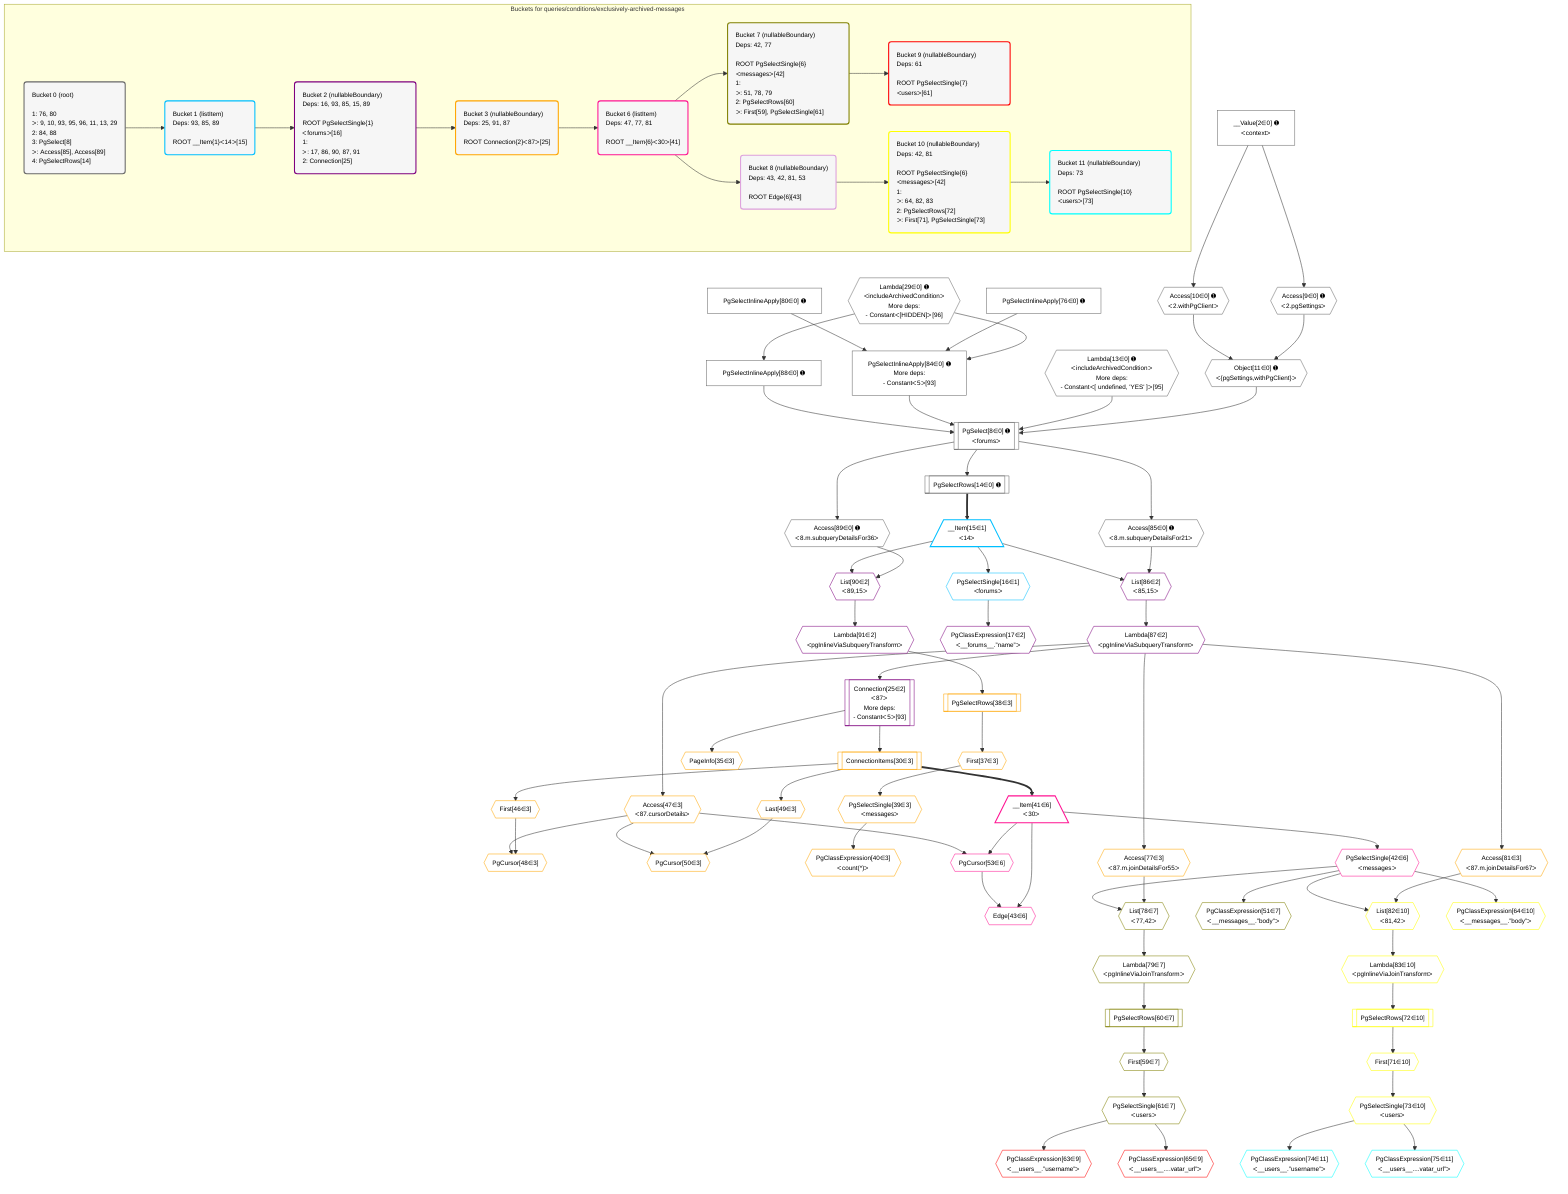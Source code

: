 %%{init: {'themeVariables': { 'fontSize': '12px'}}}%%
graph TD
    classDef path fill:#eee,stroke:#000,color:#000
    classDef plan fill:#fff,stroke-width:1px,color:#000
    classDef itemplan fill:#fff,stroke-width:2px,color:#000
    classDef unbatchedplan fill:#dff,stroke-width:1px,color:#000
    classDef sideeffectplan fill:#fcc,stroke-width:2px,color:#000
    classDef bucket fill:#f6f6f6,color:#000,stroke-width:2px,text-align:left

    subgraph "Buckets for queries/conditions/exclusively-archived-messages"
    Bucket0("Bucket 0 (root)<br /><br />1: 76, 80<br />ᐳ: 9, 10, 93, 95, 96, 11, 13, 29<br />2: 84, 88<br />3: PgSelect[8]<br />ᐳ: Access[85], Access[89]<br />4: PgSelectRows[14]"):::bucket
    Bucket1("Bucket 1 (listItem)<br />Deps: 93, 85, 89<br /><br />ROOT __Item{1}ᐸ14ᐳ[15]"):::bucket
    Bucket2("Bucket 2 (nullableBoundary)<br />Deps: 16, 93, 85, 15, 89<br /><br />ROOT PgSelectSingle{1}ᐸforumsᐳ[16]<br />1: <br />ᐳ: 17, 86, 90, 87, 91<br />2: Connection[25]"):::bucket
    Bucket3("Bucket 3 (nullableBoundary)<br />Deps: 25, 91, 87<br /><br />ROOT Connection{2}ᐸ87ᐳ[25]"):::bucket
    Bucket6("Bucket 6 (listItem)<br />Deps: 47, 77, 81<br /><br />ROOT __Item{6}ᐸ30ᐳ[41]"):::bucket
    Bucket7("Bucket 7 (nullableBoundary)<br />Deps: 42, 77<br /><br />ROOT PgSelectSingle{6}ᐸmessagesᐳ[42]<br />1: <br />ᐳ: 51, 78, 79<br />2: PgSelectRows[60]<br />ᐳ: First[59], PgSelectSingle[61]"):::bucket
    Bucket8("Bucket 8 (nullableBoundary)<br />Deps: 43, 42, 81, 53<br /><br />ROOT Edge{6}[43]"):::bucket
    Bucket9("Bucket 9 (nullableBoundary)<br />Deps: 61<br /><br />ROOT PgSelectSingle{7}ᐸusersᐳ[61]"):::bucket
    Bucket10("Bucket 10 (nullableBoundary)<br />Deps: 42, 81<br /><br />ROOT PgSelectSingle{6}ᐸmessagesᐳ[42]<br />1: <br />ᐳ: 64, 82, 83<br />2: PgSelectRows[72]<br />ᐳ: First[71], PgSelectSingle[73]"):::bucket
    Bucket11("Bucket 11 (nullableBoundary)<br />Deps: 73<br /><br />ROOT PgSelectSingle{10}ᐸusersᐳ[73]"):::bucket
    end
    Bucket0 --> Bucket1
    Bucket1 --> Bucket2
    Bucket2 --> Bucket3
    Bucket3 --> Bucket6
    Bucket6 --> Bucket7 & Bucket8
    Bucket7 --> Bucket9
    Bucket8 --> Bucket10
    Bucket10 --> Bucket11

    %% plan dependencies
    PgSelect8[["PgSelect[8∈0] ➊<br />ᐸforumsᐳ"]]:::plan
    Object11{{"Object[11∈0] ➊<br />ᐸ{pgSettings,withPgClient}ᐳ"}}:::plan
    Lambda13{{"Lambda[13∈0] ➊<br />ᐸincludeArchivedConditionᐳ<br />More deps:<br />- Constantᐸ[ undefined, 'YES' ]ᐳ[95]"}}:::plan
    PgSelectInlineApply84["PgSelectInlineApply[84∈0] ➊<br />More deps:<br />- Constantᐸ5ᐳ[93]"]:::plan
    PgSelectInlineApply88["PgSelectInlineApply[88∈0] ➊"]:::plan
    Object11 & Lambda13 & PgSelectInlineApply84 & PgSelectInlineApply88 --> PgSelect8
    Lambda29{{"Lambda[29∈0] ➊<br />ᐸincludeArchivedConditionᐳ<br />More deps:<br />- Constantᐸ[HIDDEN]ᐳ[96]"}}:::plan
    PgSelectInlineApply76["PgSelectInlineApply[76∈0] ➊"]:::plan
    PgSelectInlineApply80["PgSelectInlineApply[80∈0] ➊"]:::plan
    Lambda29 & PgSelectInlineApply76 & PgSelectInlineApply80 --> PgSelectInlineApply84
    Access9{{"Access[9∈0] ➊<br />ᐸ2.pgSettingsᐳ"}}:::plan
    Access10{{"Access[10∈0] ➊<br />ᐸ2.withPgClientᐳ"}}:::plan
    Access9 & Access10 --> Object11
    __Value2["__Value[2∈0] ➊<br />ᐸcontextᐳ"]:::plan
    __Value2 --> Access9
    __Value2 --> Access10
    PgSelectRows14[["PgSelectRows[14∈0] ➊"]]:::plan
    PgSelect8 --> PgSelectRows14
    Access85{{"Access[85∈0] ➊<br />ᐸ8.m.subqueryDetailsFor21ᐳ"}}:::plan
    PgSelect8 --> Access85
    Lambda29 --> PgSelectInlineApply88
    Access89{{"Access[89∈0] ➊<br />ᐸ8.m.subqueryDetailsFor36ᐳ"}}:::plan
    PgSelect8 --> Access89
    __Item15[/"__Item[15∈1]<br />ᐸ14ᐳ"\]:::itemplan
    PgSelectRows14 ==> __Item15
    PgSelectSingle16{{"PgSelectSingle[16∈1]<br />ᐸforumsᐳ"}}:::plan
    __Item15 --> PgSelectSingle16
    Connection25[["Connection[25∈2]<br />ᐸ87ᐳ<br />More deps:<br />- Constantᐸ5ᐳ[93]"]]:::plan
    Lambda87{{"Lambda[87∈2]<br />ᐸpgInlineViaSubqueryTransformᐳ"}}:::plan
    Lambda87 --> Connection25
    List86{{"List[86∈2]<br />ᐸ85,15ᐳ"}}:::plan
    Access85 & __Item15 --> List86
    List90{{"List[90∈2]<br />ᐸ89,15ᐳ"}}:::plan
    Access89 & __Item15 --> List90
    PgClassExpression17{{"PgClassExpression[17∈2]<br />ᐸ__forums__.”name”ᐳ"}}:::plan
    PgSelectSingle16 --> PgClassExpression17
    List86 --> Lambda87
    Lambda91{{"Lambda[91∈2]<br />ᐸpgInlineViaSubqueryTransformᐳ"}}:::plan
    List90 --> Lambda91
    PgCursor48{{"PgCursor[48∈3]"}}:::plan
    First46{{"First[46∈3]"}}:::plan
    Access47{{"Access[47∈3]<br />ᐸ87.cursorDetailsᐳ"}}:::plan
    First46 & Access47 --> PgCursor48
    PgCursor50{{"PgCursor[50∈3]"}}:::plan
    Last49{{"Last[49∈3]"}}:::plan
    Last49 & Access47 --> PgCursor50
    ConnectionItems30[["ConnectionItems[30∈3]"]]:::plan
    Connection25 --> ConnectionItems30
    PageInfo35{{"PageInfo[35∈3]"}}:::plan
    Connection25 --> PageInfo35
    First37{{"First[37∈3]"}}:::plan
    PgSelectRows38[["PgSelectRows[38∈3]"]]:::plan
    PgSelectRows38 --> First37
    Lambda91 --> PgSelectRows38
    PgSelectSingle39{{"PgSelectSingle[39∈3]<br />ᐸmessagesᐳ"}}:::plan
    First37 --> PgSelectSingle39
    PgClassExpression40{{"PgClassExpression[40∈3]<br />ᐸcount(*)ᐳ"}}:::plan
    PgSelectSingle39 --> PgClassExpression40
    ConnectionItems30 --> First46
    Lambda87 --> Access47
    ConnectionItems30 --> Last49
    Access77{{"Access[77∈3]<br />ᐸ87.m.joinDetailsFor55ᐳ"}}:::plan
    Lambda87 --> Access77
    Access81{{"Access[81∈3]<br />ᐸ87.m.joinDetailsFor67ᐳ"}}:::plan
    Lambda87 --> Access81
    Edge43{{"Edge[43∈6]"}}:::plan
    __Item41[/"__Item[41∈6]<br />ᐸ30ᐳ"\]:::itemplan
    PgCursor53{{"PgCursor[53∈6]"}}:::plan
    __Item41 & PgCursor53 --> Edge43
    __Item41 & Access47 --> PgCursor53
    ConnectionItems30 ==> __Item41
    PgSelectSingle42{{"PgSelectSingle[42∈6]<br />ᐸmessagesᐳ"}}:::plan
    __Item41 --> PgSelectSingle42
    List78{{"List[78∈7]<br />ᐸ77,42ᐳ"}}:::plan
    Access77 & PgSelectSingle42 --> List78
    PgClassExpression51{{"PgClassExpression[51∈7]<br />ᐸ__messages__.”body”ᐳ"}}:::plan
    PgSelectSingle42 --> PgClassExpression51
    First59{{"First[59∈7]"}}:::plan
    PgSelectRows60[["PgSelectRows[60∈7]"]]:::plan
    PgSelectRows60 --> First59
    Lambda79{{"Lambda[79∈7]<br />ᐸpgInlineViaJoinTransformᐳ"}}:::plan
    Lambda79 --> PgSelectRows60
    PgSelectSingle61{{"PgSelectSingle[61∈7]<br />ᐸusersᐳ"}}:::plan
    First59 --> PgSelectSingle61
    List78 --> Lambda79
    PgClassExpression63{{"PgClassExpression[63∈9]<br />ᐸ__users__.”username”ᐳ"}}:::plan
    PgSelectSingle61 --> PgClassExpression63
    PgClassExpression65{{"PgClassExpression[65∈9]<br />ᐸ__users__....vatar_url”ᐳ"}}:::plan
    PgSelectSingle61 --> PgClassExpression65
    List82{{"List[82∈10]<br />ᐸ81,42ᐳ"}}:::plan
    Access81 & PgSelectSingle42 --> List82
    PgClassExpression64{{"PgClassExpression[64∈10]<br />ᐸ__messages__.”body”ᐳ"}}:::plan
    PgSelectSingle42 --> PgClassExpression64
    First71{{"First[71∈10]"}}:::plan
    PgSelectRows72[["PgSelectRows[72∈10]"]]:::plan
    PgSelectRows72 --> First71
    Lambda83{{"Lambda[83∈10]<br />ᐸpgInlineViaJoinTransformᐳ"}}:::plan
    Lambda83 --> PgSelectRows72
    PgSelectSingle73{{"PgSelectSingle[73∈10]<br />ᐸusersᐳ"}}:::plan
    First71 --> PgSelectSingle73
    List82 --> Lambda83
    PgClassExpression74{{"PgClassExpression[74∈11]<br />ᐸ__users__.”username”ᐳ"}}:::plan
    PgSelectSingle73 --> PgClassExpression74
    PgClassExpression75{{"PgClassExpression[75∈11]<br />ᐸ__users__....vatar_url”ᐳ"}}:::plan
    PgSelectSingle73 --> PgClassExpression75

    %% define steps
    classDef bucket0 stroke:#696969
    class Bucket0,__Value2,PgSelect8,Access9,Access10,Object11,Lambda13,PgSelectRows14,Lambda29,PgSelectInlineApply76,PgSelectInlineApply80,PgSelectInlineApply84,Access85,PgSelectInlineApply88,Access89 bucket0
    classDef bucket1 stroke:#00bfff
    class Bucket1,__Item15,PgSelectSingle16 bucket1
    classDef bucket2 stroke:#7f007f
    class Bucket2,PgClassExpression17,Connection25,List86,Lambda87,List90,Lambda91 bucket2
    classDef bucket3 stroke:#ffa500
    class Bucket3,ConnectionItems30,PageInfo35,First37,PgSelectRows38,PgSelectSingle39,PgClassExpression40,First46,Access47,PgCursor48,Last49,PgCursor50,Access77,Access81 bucket3
    classDef bucket6 stroke:#ff1493
    class Bucket6,__Item41,PgSelectSingle42,Edge43,PgCursor53 bucket6
    classDef bucket7 stroke:#808000
    class Bucket7,PgClassExpression51,First59,PgSelectRows60,PgSelectSingle61,List78,Lambda79 bucket7
    classDef bucket8 stroke:#dda0dd
    class Bucket8 bucket8
    classDef bucket9 stroke:#ff0000
    class Bucket9,PgClassExpression63,PgClassExpression65 bucket9
    classDef bucket10 stroke:#ffff00
    class Bucket10,PgClassExpression64,First71,PgSelectRows72,PgSelectSingle73,List82,Lambda83 bucket10
    classDef bucket11 stroke:#00ffff
    class Bucket11,PgClassExpression74,PgClassExpression75 bucket11